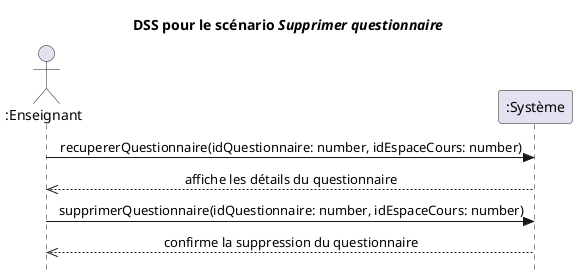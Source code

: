 @startuml
skinparam style strictuml
skinparam defaultfontname Verdana
skinparam sequence {
    MessageAlign center
}
title DSS pour le scénario <i><b>Supprimer questionnaire</b></i>
actor ":Enseignant" as e
participant ":Système" as s


e->s : recupererQuestionnaire(idQuestionnaire: number, idEspaceCours: number)
e<<--s : affiche les détails du questionnaire

e->s : supprimerQuestionnaire(idQuestionnaire: number, idEspaceCours: number)
e<<--s : confirme la suppression du questionnaire

@enduml